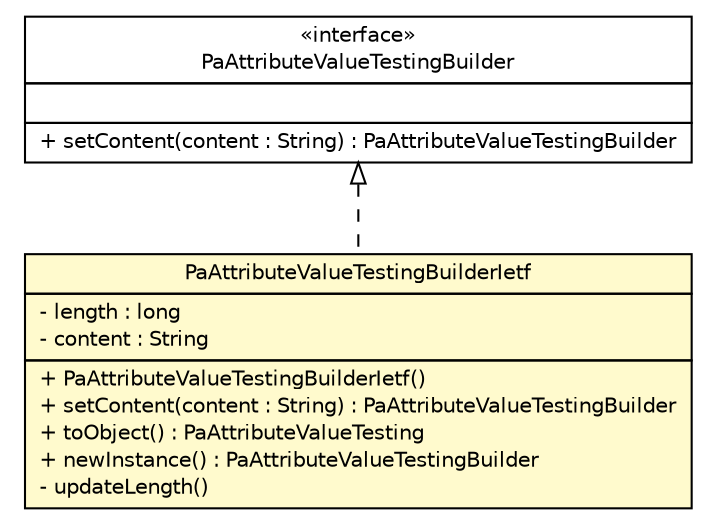 #!/usr/local/bin/dot
#
# Class diagram 
# Generated by UMLGraph version R5_6 (http://www.umlgraph.org/)
#

digraph G {
	edge [fontname="Helvetica",fontsize=10,labelfontname="Helvetica",labelfontsize=10];
	node [fontname="Helvetica",fontsize=10,shape=plaintext];
	nodesep=0.25;
	ranksep=0.5;
	// org.ietf.nea.pa.attribute.PaAttributeValueTestingBuilderIetf
	c87623 [label=<<table title="org.ietf.nea.pa.attribute.PaAttributeValueTestingBuilderIetf" border="0" cellborder="1" cellspacing="0" cellpadding="2" port="p" bgcolor="lemonChiffon" href="./PaAttributeValueTestingBuilderIetf.html">
		<tr><td><table border="0" cellspacing="0" cellpadding="1">
<tr><td align="center" balign="center"> PaAttributeValueTestingBuilderIetf </td></tr>
		</table></td></tr>
		<tr><td><table border="0" cellspacing="0" cellpadding="1">
<tr><td align="left" balign="left"> - length : long </td></tr>
<tr><td align="left" balign="left"> - content : String </td></tr>
		</table></td></tr>
		<tr><td><table border="0" cellspacing="0" cellpadding="1">
<tr><td align="left" balign="left"> + PaAttributeValueTestingBuilderIetf() </td></tr>
<tr><td align="left" balign="left"> + setContent(content : String) : PaAttributeValueTestingBuilder </td></tr>
<tr><td align="left" balign="left"> + toObject() : PaAttributeValueTesting </td></tr>
<tr><td align="left" balign="left"> + newInstance() : PaAttributeValueTestingBuilder </td></tr>
<tr><td align="left" balign="left"> - updateLength() </td></tr>
		</table></td></tr>
		</table>>, URL="./PaAttributeValueTestingBuilderIetf.html", fontname="Helvetica", fontcolor="black", fontsize=10.0];
	// org.ietf.nea.pa.attribute.PaAttributeValueTestingBuilder
	c87646 [label=<<table title="org.ietf.nea.pa.attribute.PaAttributeValueTestingBuilder" border="0" cellborder="1" cellspacing="0" cellpadding="2" port="p" href="./PaAttributeValueTestingBuilder.html">
		<tr><td><table border="0" cellspacing="0" cellpadding="1">
<tr><td align="center" balign="center"> &#171;interface&#187; </td></tr>
<tr><td align="center" balign="center"> PaAttributeValueTestingBuilder </td></tr>
		</table></td></tr>
		<tr><td><table border="0" cellspacing="0" cellpadding="1">
<tr><td align="left" balign="left">  </td></tr>
		</table></td></tr>
		<tr><td><table border="0" cellspacing="0" cellpadding="1">
<tr><td align="left" balign="left"> + setContent(content : String) : PaAttributeValueTestingBuilder </td></tr>
		</table></td></tr>
		</table>>, URL="./PaAttributeValueTestingBuilder.html", fontname="Helvetica", fontcolor="black", fontsize=10.0];
	//org.ietf.nea.pa.attribute.PaAttributeValueTestingBuilderIetf implements org.ietf.nea.pa.attribute.PaAttributeValueTestingBuilder
	c87646:p -> c87623:p [dir=back,arrowtail=empty,style=dashed];
}

